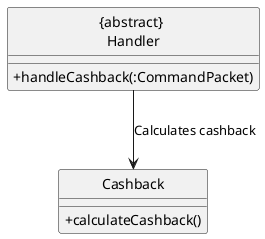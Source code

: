@startuml
hide circle
skinparam classAttributeIconSize 0
class "{abstract} \nHandler" {
 +handleCashback(:CommandPacket)
}

class Cashback {
 +calculateCashback()
}

"{abstract} \nHandler" --> Cashback : Calculates cashback
@enduml